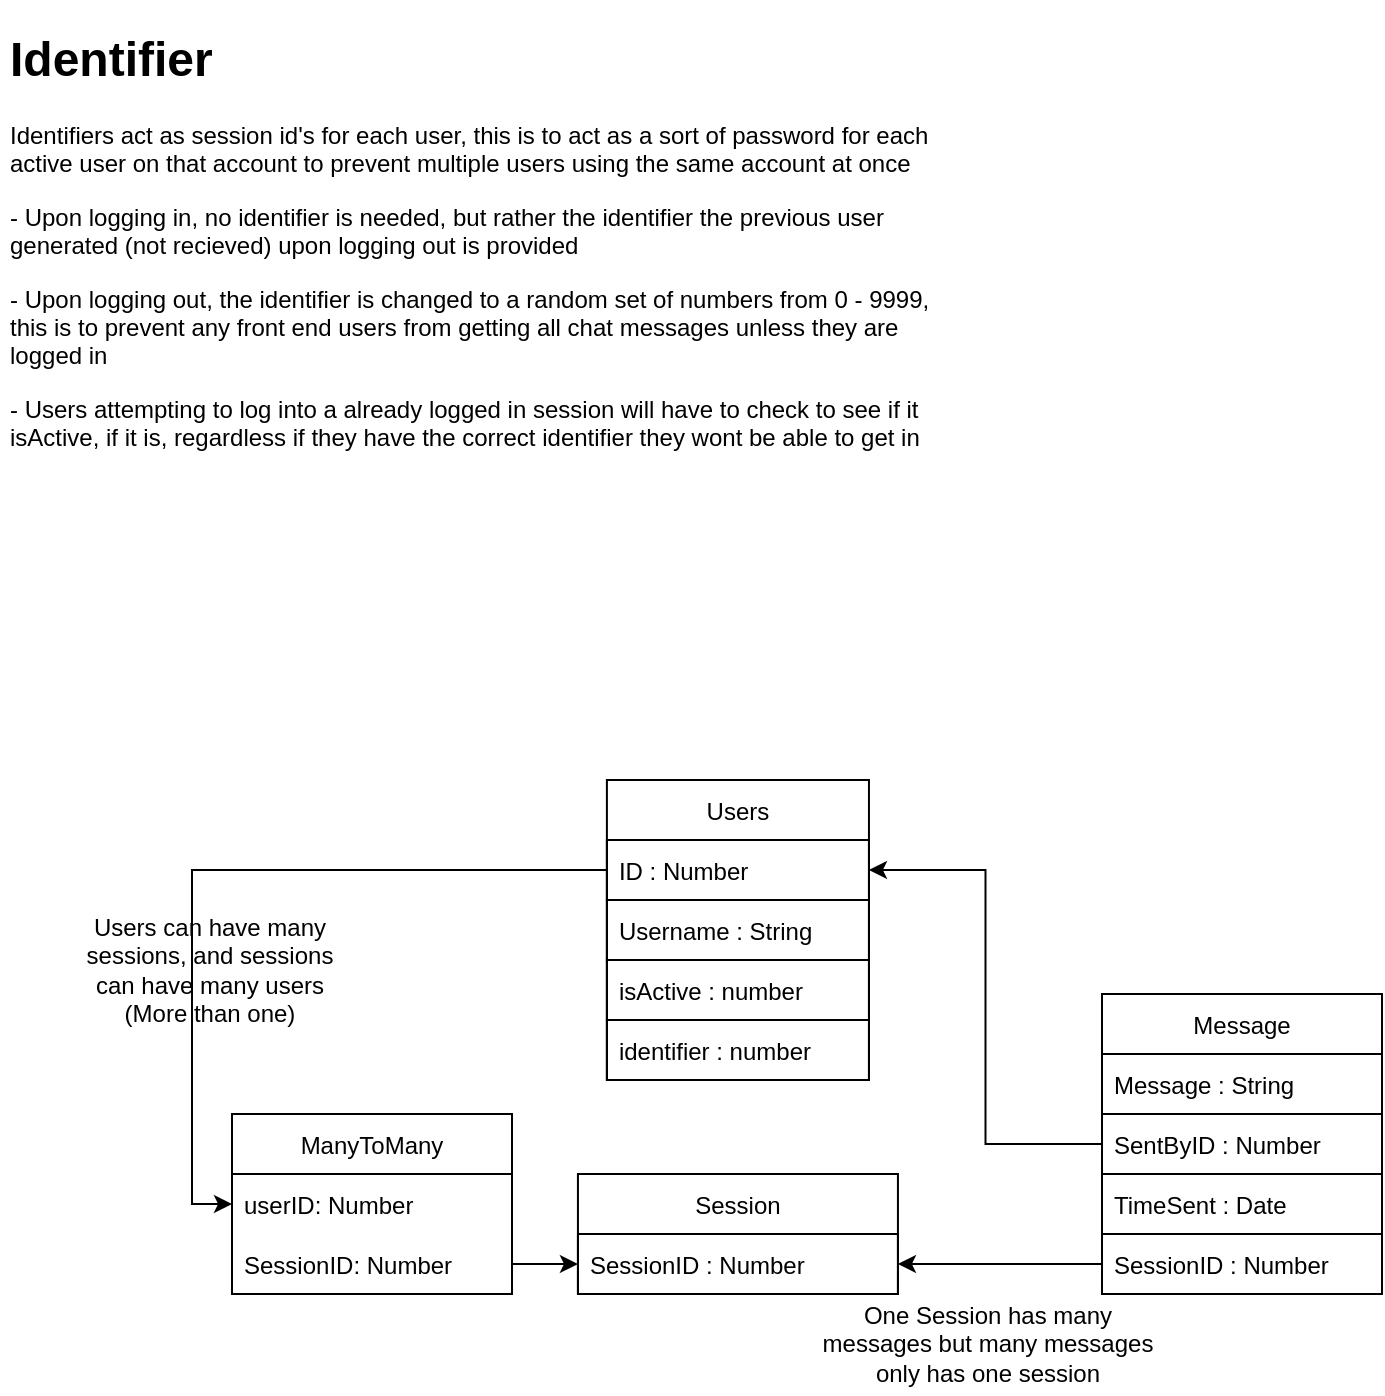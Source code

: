 <mxfile version="20.3.0" type="device"><diagram id="C5RBs43oDa-KdzZeNtuy" name="Page-1"><mxGraphModel dx="1421" dy="865" grid="1" gridSize="10" guides="1" tooltips="1" connect="1" arrows="1" fold="1" page="1" pageScale="1" pageWidth="827" pageHeight="1169" math="0" shadow="0"><root><mxCell id="WIyWlLk6GJQsqaUBKTNV-0"/><mxCell id="WIyWlLk6GJQsqaUBKTNV-1" parent="WIyWlLk6GJQsqaUBKTNV-0"/><mxCell id="Gs_CtV-0VF5Xz-4KBrCR-4" value="Users" style="swimlane;fontStyle=0;childLayout=stackLayout;horizontal=1;startSize=30;horizontalStack=0;resizeParent=1;resizeParentMax=0;resizeLast=0;collapsible=1;marginBottom=0;strokeColor=default;" parent="WIyWlLk6GJQsqaUBKTNV-1" vertex="1"><mxGeometry x="313.45" y="390" width="131.03" height="150" as="geometry"><mxRectangle x="447" y="380" width="70" height="30" as="alternateBounds"/></mxGeometry></mxCell><mxCell id="Gs_CtV-0VF5Xz-4KBrCR-5" value="ID : Number" style="text;strokeColor=default;fillColor=none;align=left;verticalAlign=middle;spacingLeft=4;spacingRight=4;overflow=hidden;points=[[0,0.5],[1,0.5]];portConstraint=eastwest;rotatable=0;" parent="Gs_CtV-0VF5Xz-4KBrCR-4" vertex="1"><mxGeometry y="30" width="131.03" height="30" as="geometry"/></mxCell><mxCell id="Gs_CtV-0VF5Xz-4KBrCR-6" value="Username : String" style="text;strokeColor=default;fillColor=none;align=left;verticalAlign=middle;spacingLeft=4;spacingRight=4;overflow=hidden;points=[[0,0.5],[1,0.5]];portConstraint=eastwest;rotatable=0;" parent="Gs_CtV-0VF5Xz-4KBrCR-4" vertex="1"><mxGeometry y="60" width="131.03" height="30" as="geometry"/></mxCell><mxCell id="hytak1CRuZ3xvASbIkI9-0" value="isActive : number" style="text;strokeColor=default;fillColor=none;align=left;verticalAlign=middle;spacingLeft=4;spacingRight=4;overflow=hidden;points=[[0,0.5],[1,0.5]];portConstraint=eastwest;rotatable=0;" parent="Gs_CtV-0VF5Xz-4KBrCR-4" vertex="1"><mxGeometry y="90" width="131.03" height="30" as="geometry"/></mxCell><mxCell id="hytak1CRuZ3xvASbIkI9-1" value="identifier : number" style="text;strokeColor=default;fillColor=none;align=left;verticalAlign=middle;spacingLeft=4;spacingRight=4;overflow=hidden;points=[[0,0.5],[1,0.5]];portConstraint=eastwest;rotatable=0;" parent="Gs_CtV-0VF5Xz-4KBrCR-4" vertex="1"><mxGeometry y="120" width="131.03" height="30" as="geometry"/></mxCell><mxCell id="Gs_CtV-0VF5Xz-4KBrCR-8" value="Message" style="swimlane;fontStyle=0;childLayout=stackLayout;horizontal=1;startSize=30;horizontalStack=0;resizeParent=1;resizeParentMax=0;resizeLast=0;collapsible=1;marginBottom=0;strokeColor=default;" parent="WIyWlLk6GJQsqaUBKTNV-1" vertex="1"><mxGeometry x="561" y="497" width="140" height="150" as="geometry"/></mxCell><mxCell id="Gs_CtV-0VF5Xz-4KBrCR-28" value="Message : String" style="text;strokeColor=default;fillColor=none;align=left;verticalAlign=middle;spacingLeft=4;spacingRight=4;overflow=hidden;points=[[0,0.5],[1,0.5]];portConstraint=eastwest;rotatable=0;" parent="Gs_CtV-0VF5Xz-4KBrCR-8" vertex="1"><mxGeometry y="30" width="140" height="30" as="geometry"/></mxCell><mxCell id="Gs_CtV-0VF5Xz-4KBrCR-29" value="SentByID : Number" style="text;strokeColor=default;fillColor=none;align=left;verticalAlign=middle;spacingLeft=4;spacingRight=4;overflow=hidden;points=[[0,0.5],[1,0.5]];portConstraint=eastwest;rotatable=0;" parent="Gs_CtV-0VF5Xz-4KBrCR-8" vertex="1"><mxGeometry y="60" width="140" height="30" as="geometry"/></mxCell><mxCell id="Gs_CtV-0VF5Xz-4KBrCR-25" value="TimeSent : Date" style="text;strokeColor=default;fillColor=none;align=left;verticalAlign=middle;spacingLeft=4;spacingRight=4;overflow=hidden;points=[[0,0.5],[1,0.5]];portConstraint=eastwest;rotatable=0;" parent="Gs_CtV-0VF5Xz-4KBrCR-8" vertex="1"><mxGeometry y="90" width="140" height="30" as="geometry"/></mxCell><mxCell id="Ur5nQp-C26uejdGmV4jt-1" value="SessionID : Number" style="text;strokeColor=default;fillColor=none;align=left;verticalAlign=middle;spacingLeft=4;spacingRight=4;overflow=hidden;points=[[0,0.5],[1,0.5]];portConstraint=eastwest;rotatable=0;" parent="Gs_CtV-0VF5Xz-4KBrCR-8" vertex="1"><mxGeometry y="120" width="140" height="30" as="geometry"/></mxCell><mxCell id="Gs_CtV-0VF5Xz-4KBrCR-18" value="Session" style="swimlane;fontStyle=0;childLayout=stackLayout;horizontal=1;startSize=30;horizontalStack=0;resizeParent=1;resizeParentMax=0;resizeLast=0;collapsible=1;marginBottom=0;" parent="WIyWlLk6GJQsqaUBKTNV-1" vertex="1"><mxGeometry x="298.97" y="587" width="160" height="60" as="geometry"><mxRectangle x="20" y="430" width="80" height="30" as="alternateBounds"/></mxGeometry></mxCell><mxCell id="Gs_CtV-0VF5Xz-4KBrCR-19" value="SessionID : Number" style="text;strokeColor=default;fillColor=none;align=left;verticalAlign=middle;spacingLeft=4;spacingRight=4;overflow=hidden;points=[[0,0.5],[1,0.5]];portConstraint=eastwest;rotatable=0;" parent="Gs_CtV-0VF5Xz-4KBrCR-18" vertex="1"><mxGeometry y="30" width="160" height="30" as="geometry"/></mxCell><mxCell id="_CRe_qqlO4A6G7G02Qxx-0" value="ManyToMany" style="swimlane;fontStyle=0;childLayout=stackLayout;horizontal=1;startSize=30;horizontalStack=0;resizeParent=1;resizeParentMax=0;resizeLast=0;collapsible=1;marginBottom=0;" parent="WIyWlLk6GJQsqaUBKTNV-1" vertex="1"><mxGeometry x="126" y="557" width="140" height="90" as="geometry"/></mxCell><mxCell id="_CRe_qqlO4A6G7G02Qxx-1" value="userID: Number" style="text;strokeColor=none;fillColor=none;align=left;verticalAlign=middle;spacingLeft=4;spacingRight=4;overflow=hidden;points=[[0,0.5],[1,0.5]];portConstraint=eastwest;rotatable=0;" parent="_CRe_qqlO4A6G7G02Qxx-0" vertex="1"><mxGeometry y="30" width="140" height="30" as="geometry"/></mxCell><mxCell id="_CRe_qqlO4A6G7G02Qxx-2" value="SessionID: Number" style="text;strokeColor=none;fillColor=none;align=left;verticalAlign=middle;spacingLeft=4;spacingRight=4;overflow=hidden;points=[[0,0.5],[1,0.5]];portConstraint=eastwest;rotatable=0;" parent="_CRe_qqlO4A6G7G02Qxx-0" vertex="1"><mxGeometry y="60" width="140" height="30" as="geometry"/></mxCell><mxCell id="_CRe_qqlO4A6G7G02Qxx-4" style="edgeStyle=orthogonalEdgeStyle;rounded=0;orthogonalLoop=1;jettySize=auto;html=1;exitX=1;exitY=0.5;exitDx=0;exitDy=0;entryX=0;entryY=0.5;entryDx=0;entryDy=0;" parent="WIyWlLk6GJQsqaUBKTNV-1" source="_CRe_qqlO4A6G7G02Qxx-2" target="Gs_CtV-0VF5Xz-4KBrCR-19" edge="1"><mxGeometry relative="1" as="geometry"/></mxCell><mxCell id="_CRe_qqlO4A6G7G02Qxx-5" style="edgeStyle=orthogonalEdgeStyle;rounded=0;orthogonalLoop=1;jettySize=auto;html=1;exitX=0;exitY=0.5;exitDx=0;exitDy=0;entryX=1;entryY=0.5;entryDx=0;entryDy=0;" parent="WIyWlLk6GJQsqaUBKTNV-1" source="Ur5nQp-C26uejdGmV4jt-1" target="Gs_CtV-0VF5Xz-4KBrCR-19" edge="1"><mxGeometry relative="1" as="geometry"/></mxCell><mxCell id="_CRe_qqlO4A6G7G02Qxx-6" value="Users can have many sessions, and sessions can have many users (More than one)" style="text;html=1;strokeColor=none;fillColor=none;align=center;verticalAlign=middle;whiteSpace=wrap;rounded=0;" parent="WIyWlLk6GJQsqaUBKTNV-1" vertex="1"><mxGeometry x="50" y="470" width="130" height="30" as="geometry"/></mxCell><mxCell id="_CRe_qqlO4A6G7G02Qxx-7" value="One Session has many messages but many messages only has one session" style="text;html=1;strokeColor=none;fillColor=none;align=center;verticalAlign=middle;whiteSpace=wrap;rounded=0;" parent="WIyWlLk6GJQsqaUBKTNV-1" vertex="1"><mxGeometry x="414" y="647" width="180" height="50" as="geometry"/></mxCell><mxCell id="hytak1CRuZ3xvASbIkI9-2" style="edgeStyle=orthogonalEdgeStyle;rounded=0;orthogonalLoop=1;jettySize=auto;html=1;exitX=0;exitY=0.5;exitDx=0;exitDy=0;entryX=1;entryY=0.5;entryDx=0;entryDy=0;" parent="WIyWlLk6GJQsqaUBKTNV-1" source="Gs_CtV-0VF5Xz-4KBrCR-29" target="Gs_CtV-0VF5Xz-4KBrCR-5" edge="1"><mxGeometry relative="1" as="geometry"/></mxCell><mxCell id="hytak1CRuZ3xvASbIkI9-3" style="edgeStyle=orthogonalEdgeStyle;rounded=0;orthogonalLoop=1;jettySize=auto;html=1;exitX=0;exitY=0.5;exitDx=0;exitDy=0;entryX=0;entryY=0.5;entryDx=0;entryDy=0;" parent="WIyWlLk6GJQsqaUBKTNV-1" source="Gs_CtV-0VF5Xz-4KBrCR-5" target="_CRe_qqlO4A6G7G02Qxx-1" edge="1"><mxGeometry relative="1" as="geometry"/></mxCell><mxCell id="hytak1CRuZ3xvASbIkI9-4" value="&lt;h1&gt;Identifier&lt;/h1&gt;&lt;p&gt;Identifiers act as session id's for each user, this is to act as a sort of password for each active user on that account to prevent multiple users using the same account at once&lt;/p&gt;&lt;p&gt;- Upon logging in, no identifier is needed, but rather the identifier the previous user generated (not recieved) upon logging out is provided&lt;/p&gt;&lt;p&gt;- Upon logging out, the identifier is changed to a random set of numbers from 0 - 9999, this is to prevent any front end users from getting all chat messages unless they are logged in&lt;/p&gt;&lt;p&gt;- Users attempting to log into a already logged in session will have to check to see if it isActive, if it is, regardless if they have the correct identifier they wont be able to get in&lt;/p&gt;" style="text;html=1;strokeColor=none;fillColor=none;spacing=5;spacingTop=-20;whiteSpace=wrap;overflow=hidden;rounded=0;" parent="WIyWlLk6GJQsqaUBKTNV-1" vertex="1"><mxGeometry x="10" y="10" width="470" height="330" as="geometry"/></mxCell></root></mxGraphModel></diagram></mxfile>